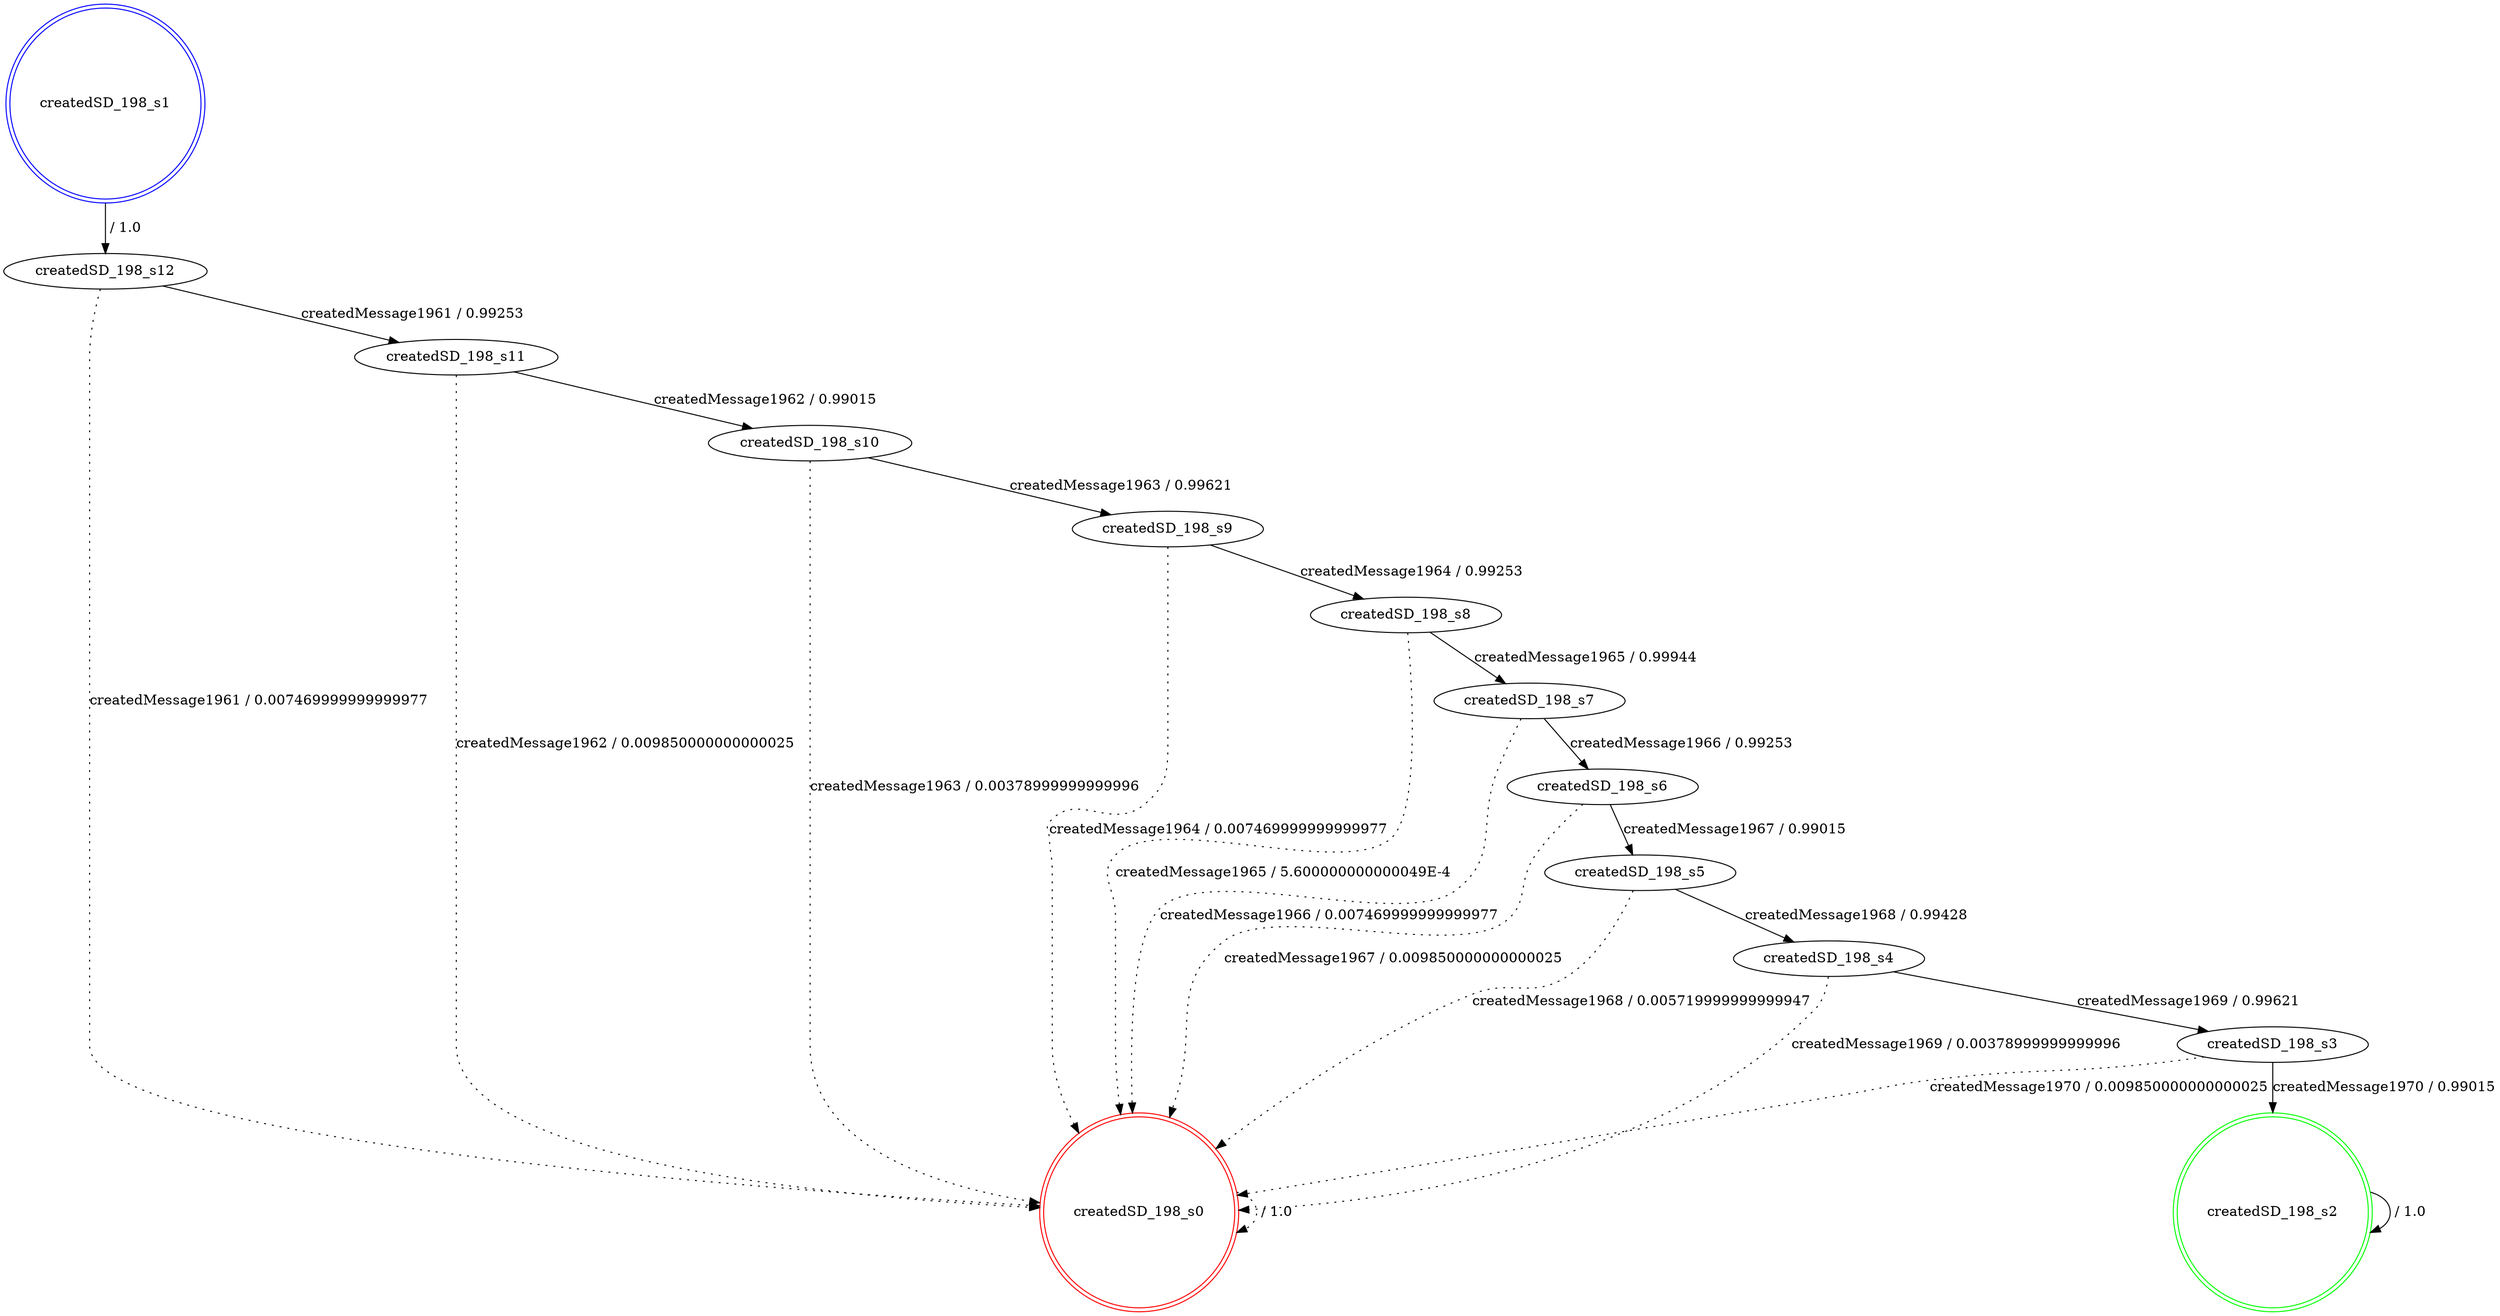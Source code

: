 digraph graphname {
createdSD_198_s0 [label="createdSD_198_s0",color=red,shape=doublecircle ];
createdSD_198_s1 [label="createdSD_198_s1",color=blue,shape=doublecircle ];
createdSD_198_s2 [label="createdSD_198_s2",color=green,shape=doublecircle ];
createdSD_198_s3 [label="createdSD_198_s3" ];
createdSD_198_s4 [label="createdSD_198_s4" ];
createdSD_198_s5 [label="createdSD_198_s5" ];
createdSD_198_s6 [label="createdSD_198_s6" ];
createdSD_198_s7 [label="createdSD_198_s7" ];
createdSD_198_s8 [label="createdSD_198_s8" ];
createdSD_198_s9 [label="createdSD_198_s9" ];
createdSD_198_s10 [label="createdSD_198_s10" ];
createdSD_198_s11 [label="createdSD_198_s11" ];
createdSD_198_s12 [label="createdSD_198_s12" ];
createdSD_198_s0 -> createdSD_198_s0 [label=" / 1.0", style=dotted];
createdSD_198_s1 -> createdSD_198_s12 [label=" / 1.0"];
createdSD_198_s2 -> createdSD_198_s2 [label=" / 1.0"];
createdSD_198_s3 -> createdSD_198_s2 [label="createdMessage1970 / 0.99015"];
createdSD_198_s3 -> createdSD_198_s0 [label="createdMessage1970 / 0.009850000000000025", style=dotted];
createdSD_198_s4 -> createdSD_198_s3 [label="createdMessage1969 / 0.99621"];
createdSD_198_s4 -> createdSD_198_s0 [label="createdMessage1969 / 0.00378999999999996", style=dotted];
createdSD_198_s5 -> createdSD_198_s4 [label="createdMessage1968 / 0.99428"];
createdSD_198_s5 -> createdSD_198_s0 [label="createdMessage1968 / 0.005719999999999947", style=dotted];
createdSD_198_s6 -> createdSD_198_s5 [label="createdMessage1967 / 0.99015"];
createdSD_198_s6 -> createdSD_198_s0 [label="createdMessage1967 / 0.009850000000000025", style=dotted];
createdSD_198_s7 -> createdSD_198_s6 [label="createdMessage1966 / 0.99253"];
createdSD_198_s7 -> createdSD_198_s0 [label="createdMessage1966 / 0.007469999999999977", style=dotted];
createdSD_198_s8 -> createdSD_198_s7 [label="createdMessage1965 / 0.99944"];
createdSD_198_s8 -> createdSD_198_s0 [label="createdMessage1965 / 5.600000000000049E-4", style=dotted];
createdSD_198_s9 -> createdSD_198_s8 [label="createdMessage1964 / 0.99253"];
createdSD_198_s9 -> createdSD_198_s0 [label="createdMessage1964 / 0.007469999999999977", style=dotted];
createdSD_198_s10 -> createdSD_198_s9 [label="createdMessage1963 / 0.99621"];
createdSD_198_s10 -> createdSD_198_s0 [label="createdMessage1963 / 0.00378999999999996", style=dotted];
createdSD_198_s11 -> createdSD_198_s10 [label="createdMessage1962 / 0.99015"];
createdSD_198_s11 -> createdSD_198_s0 [label="createdMessage1962 / 0.009850000000000025", style=dotted];
createdSD_198_s12 -> createdSD_198_s11 [label="createdMessage1961 / 0.99253"];
createdSD_198_s12 -> createdSD_198_s0 [label="createdMessage1961 / 0.007469999999999977", style=dotted];
}